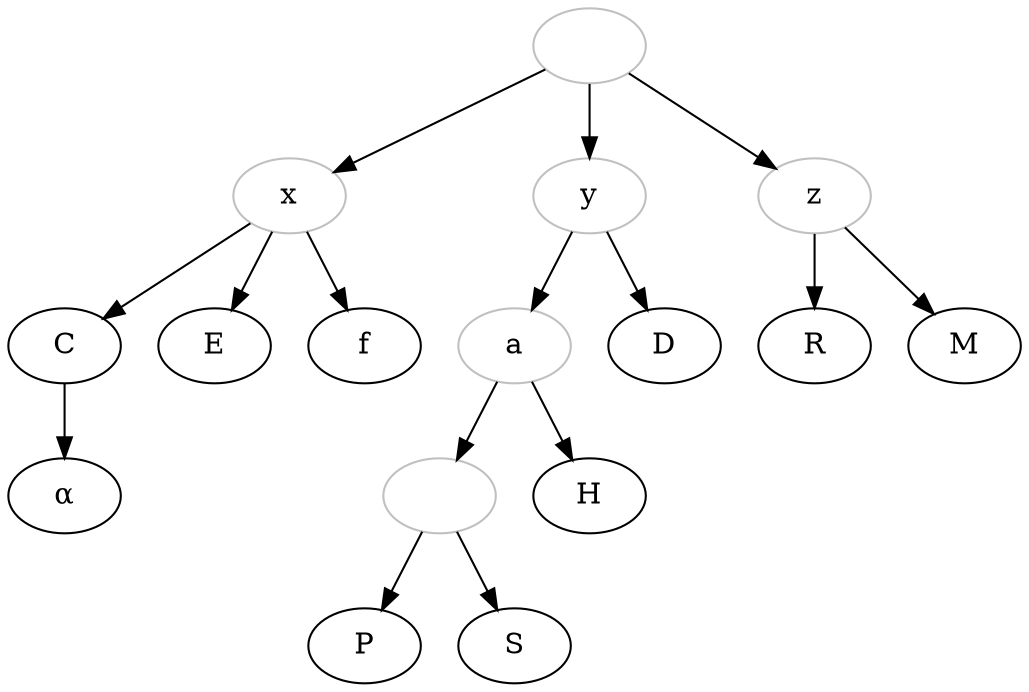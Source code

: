 digraph {
archetype [color="grey", label=" "] ;
x [color="grey"] ;
y [color="grey"] ;
z [color="grey"] ;
a [color="grey"] ;
PS [color="grey", label=" "] ;
alpha[label="α"]
archetype -> x ;
archetype -> z ;
archetype -> y ;
x -> C ;
C->alpha;
x -> E ;
x -> f ;
z -> R ;
z -> M ;
y -> D ;
y -> a ;
a -> H ;
a -> PS ;
PS -> P ;
PS -> S ;
}


